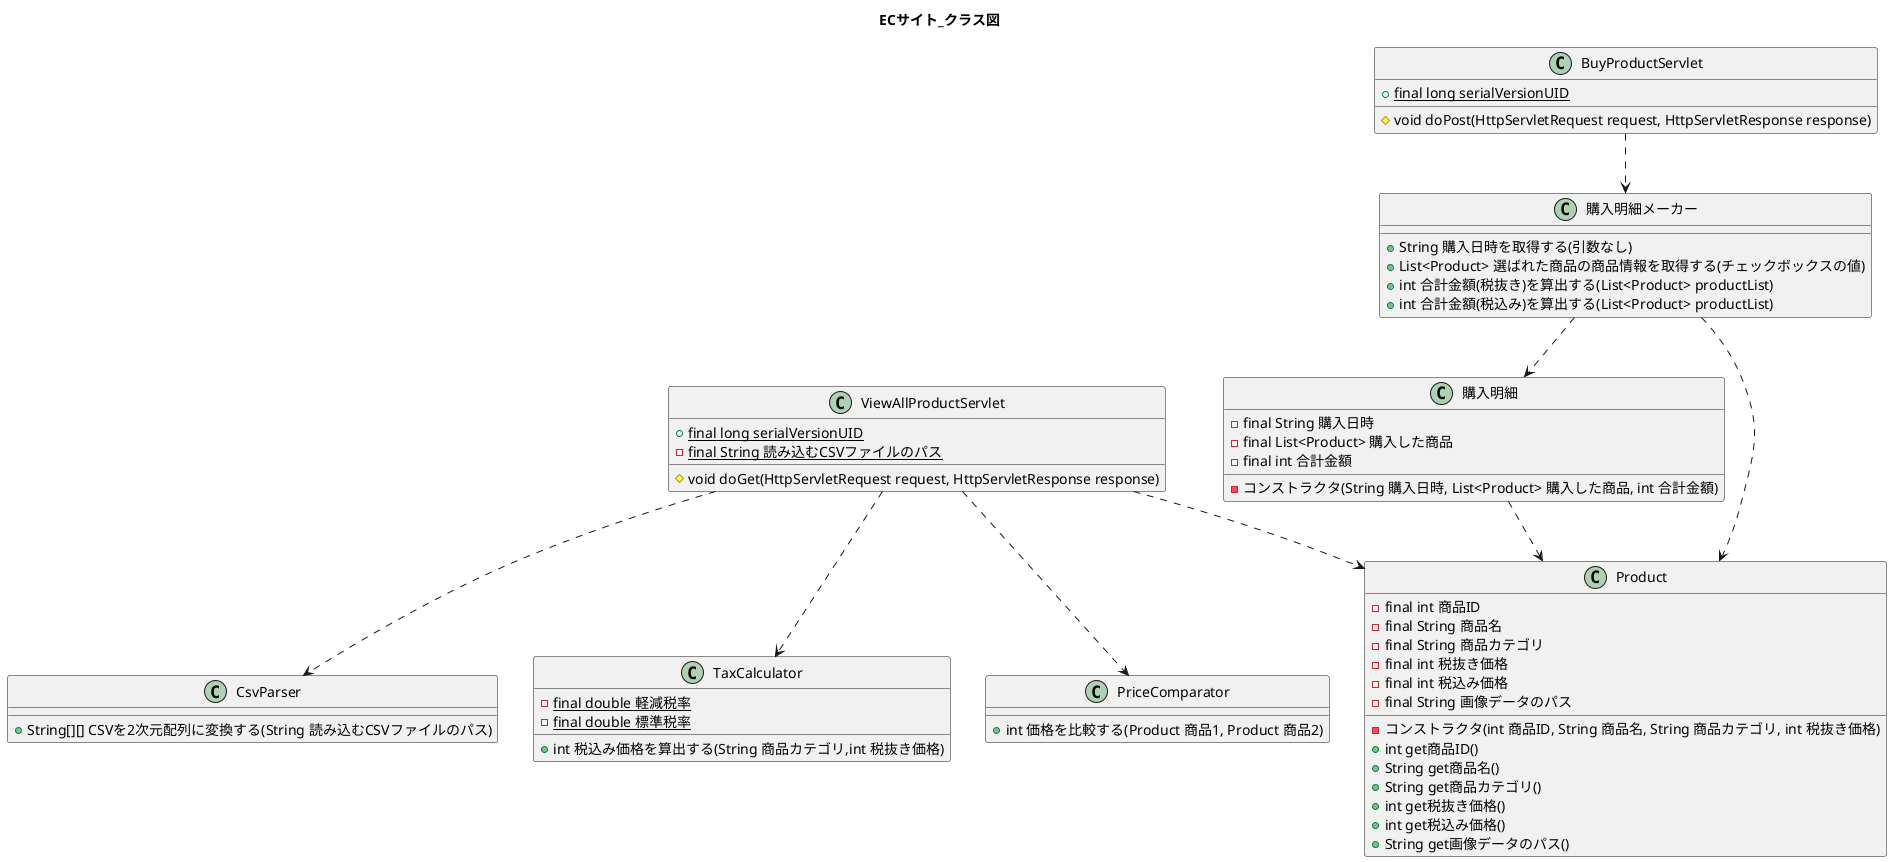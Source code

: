 @startuml
title ECサイト_クラス図

class ViewAllProductServlet {
    +{static} final long serialVersionUID
    -{static} final String 読み込むCSVファイルのパス
    #void doGet(HttpServletRequest request, HttpServletResponse response)
}

class BuyProductServlet {
    +{static} final long serialVersionUID
    #void doPost(HttpServletRequest request, HttpServletResponse response)
}

BuyProductServlet ..> 購入明細メーカー
class 購入明細メーカー {
    +String 購入日時を取得する(引数なし)
    +List<Product> 選ばれた商品の商品情報を取得する(チェックボックスの値)
    +int 合計金額(税抜き)を算出する(List<Product> productList) 
    +int 合計金額(税込み)を算出する(List<Product> productList) 
}

購入明細メーカー ..> 購入明細
class 購入明細 {
    -final String 購入日時
    -final List<Product> 購入した商品
    -final int 合計金額
    -コンストラクタ(String 購入日時, List<Product> 購入した商品, int 合計金額)
}

ViewAllProductServlet ..> CsvParser
class CsvParser {
    +String[][] CSVを2次元配列に変換する(String 読み込むCSVファイルのパス)
}

ViewAllProductServlet ..> TaxCalculator
class TaxCalculator {
    -{static}final double 軽減税率
    -{static}final double 標準税率

    +int 税込み価格を算出する(String 商品カテゴリ,int 税抜き価格)
}

ViewAllProductServlet ..> PriceComparator
class PriceComparator {
    +int 価格を比較する(Product 商品1, Product 商品2)
}

ViewAllProductServlet ..> Product
購入明細メーカー ..> Product
購入明細 ..> Product
class Product {
    -final int 商品ID
    -final String 商品名
    -final String 商品カテゴリ
    -final int 税抜き価格
    -final int 税込み価格
    -final String 画像データのパス
    -コンストラクタ(int 商品ID, String 商品名, String 商品カテゴリ, int 税抜き価格)
    +int get商品ID()
    +String get商品名()
    +String get商品カテゴリ()
    +int get税抜き価格()
    +int get税込み価格()
    +String get画像データのパス()
}
@enduml